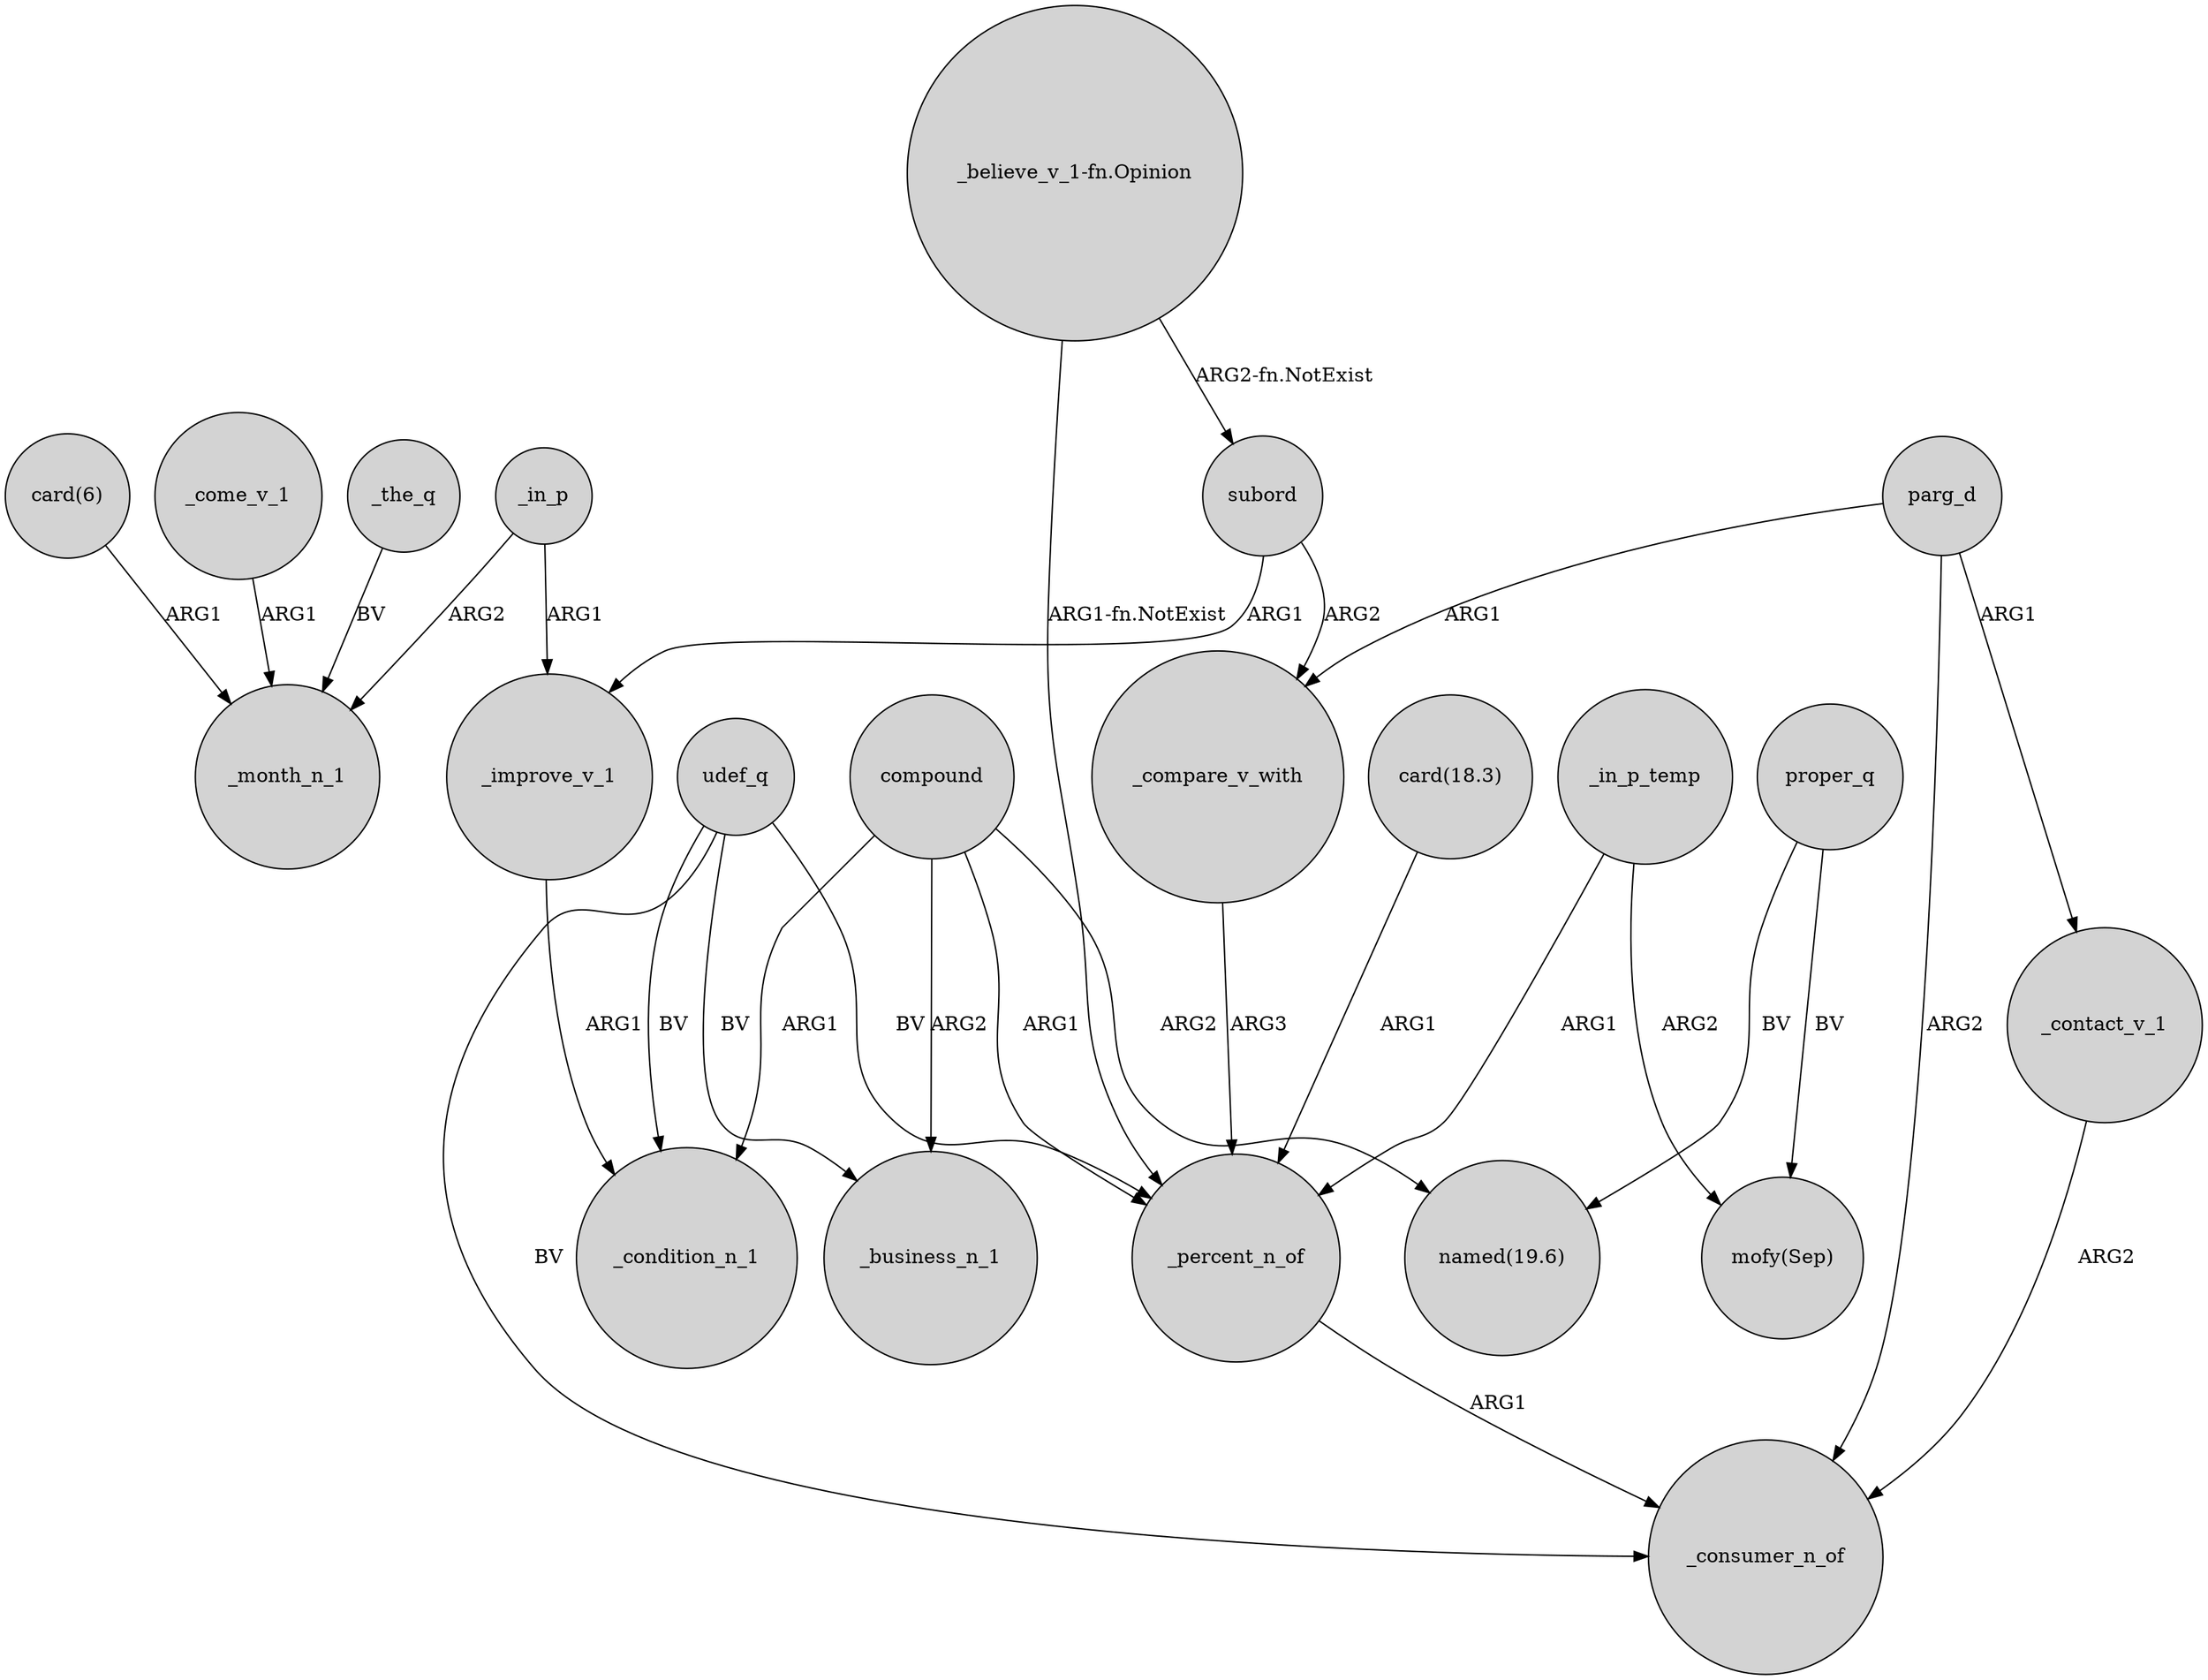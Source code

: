 digraph {
	node [shape=circle style=filled]
	_in_p -> _month_n_1 [label=ARG2]
	_compare_v_with -> _percent_n_of [label=ARG3]
	_percent_n_of -> _consumer_n_of [label=ARG1]
	"card(18.3)" -> _percent_n_of [label=ARG1]
	_in_p -> _improve_v_1 [label=ARG1]
	parg_d -> _contact_v_1 [label=ARG1]
	_in_p_temp -> _percent_n_of [label=ARG1]
	parg_d -> _compare_v_with [label=ARG1]
	proper_q -> "mofy(Sep)" [label=BV]
	"_believe_v_1-fn.Opinion" -> subord [label="ARG2-fn.NotExist"]
	"_believe_v_1-fn.Opinion" -> _percent_n_of [label="ARG1-fn.NotExist"]
	udef_q -> _condition_n_1 [label=BV]
	parg_d -> _consumer_n_of [label=ARG2]
	_the_q -> _month_n_1 [label=BV]
	compound -> "named(19.6)" [label=ARG2]
	compound -> _condition_n_1 [label=ARG1]
	_improve_v_1 -> _condition_n_1 [label=ARG1]
	compound -> _percent_n_of [label=ARG1]
	subord -> _improve_v_1 [label=ARG1]
	udef_q -> _consumer_n_of [label=BV]
	_contact_v_1 -> _consumer_n_of [label=ARG2]
	compound -> _business_n_1 [label=ARG2]
	proper_q -> "named(19.6)" [label=BV]
	subord -> _compare_v_with [label=ARG2]
	udef_q -> _business_n_1 [label=BV]
	udef_q -> _percent_n_of [label=BV]
	"card(6)" -> _month_n_1 [label=ARG1]
	_in_p_temp -> "mofy(Sep)" [label=ARG2]
	_come_v_1 -> _month_n_1 [label=ARG1]
}
